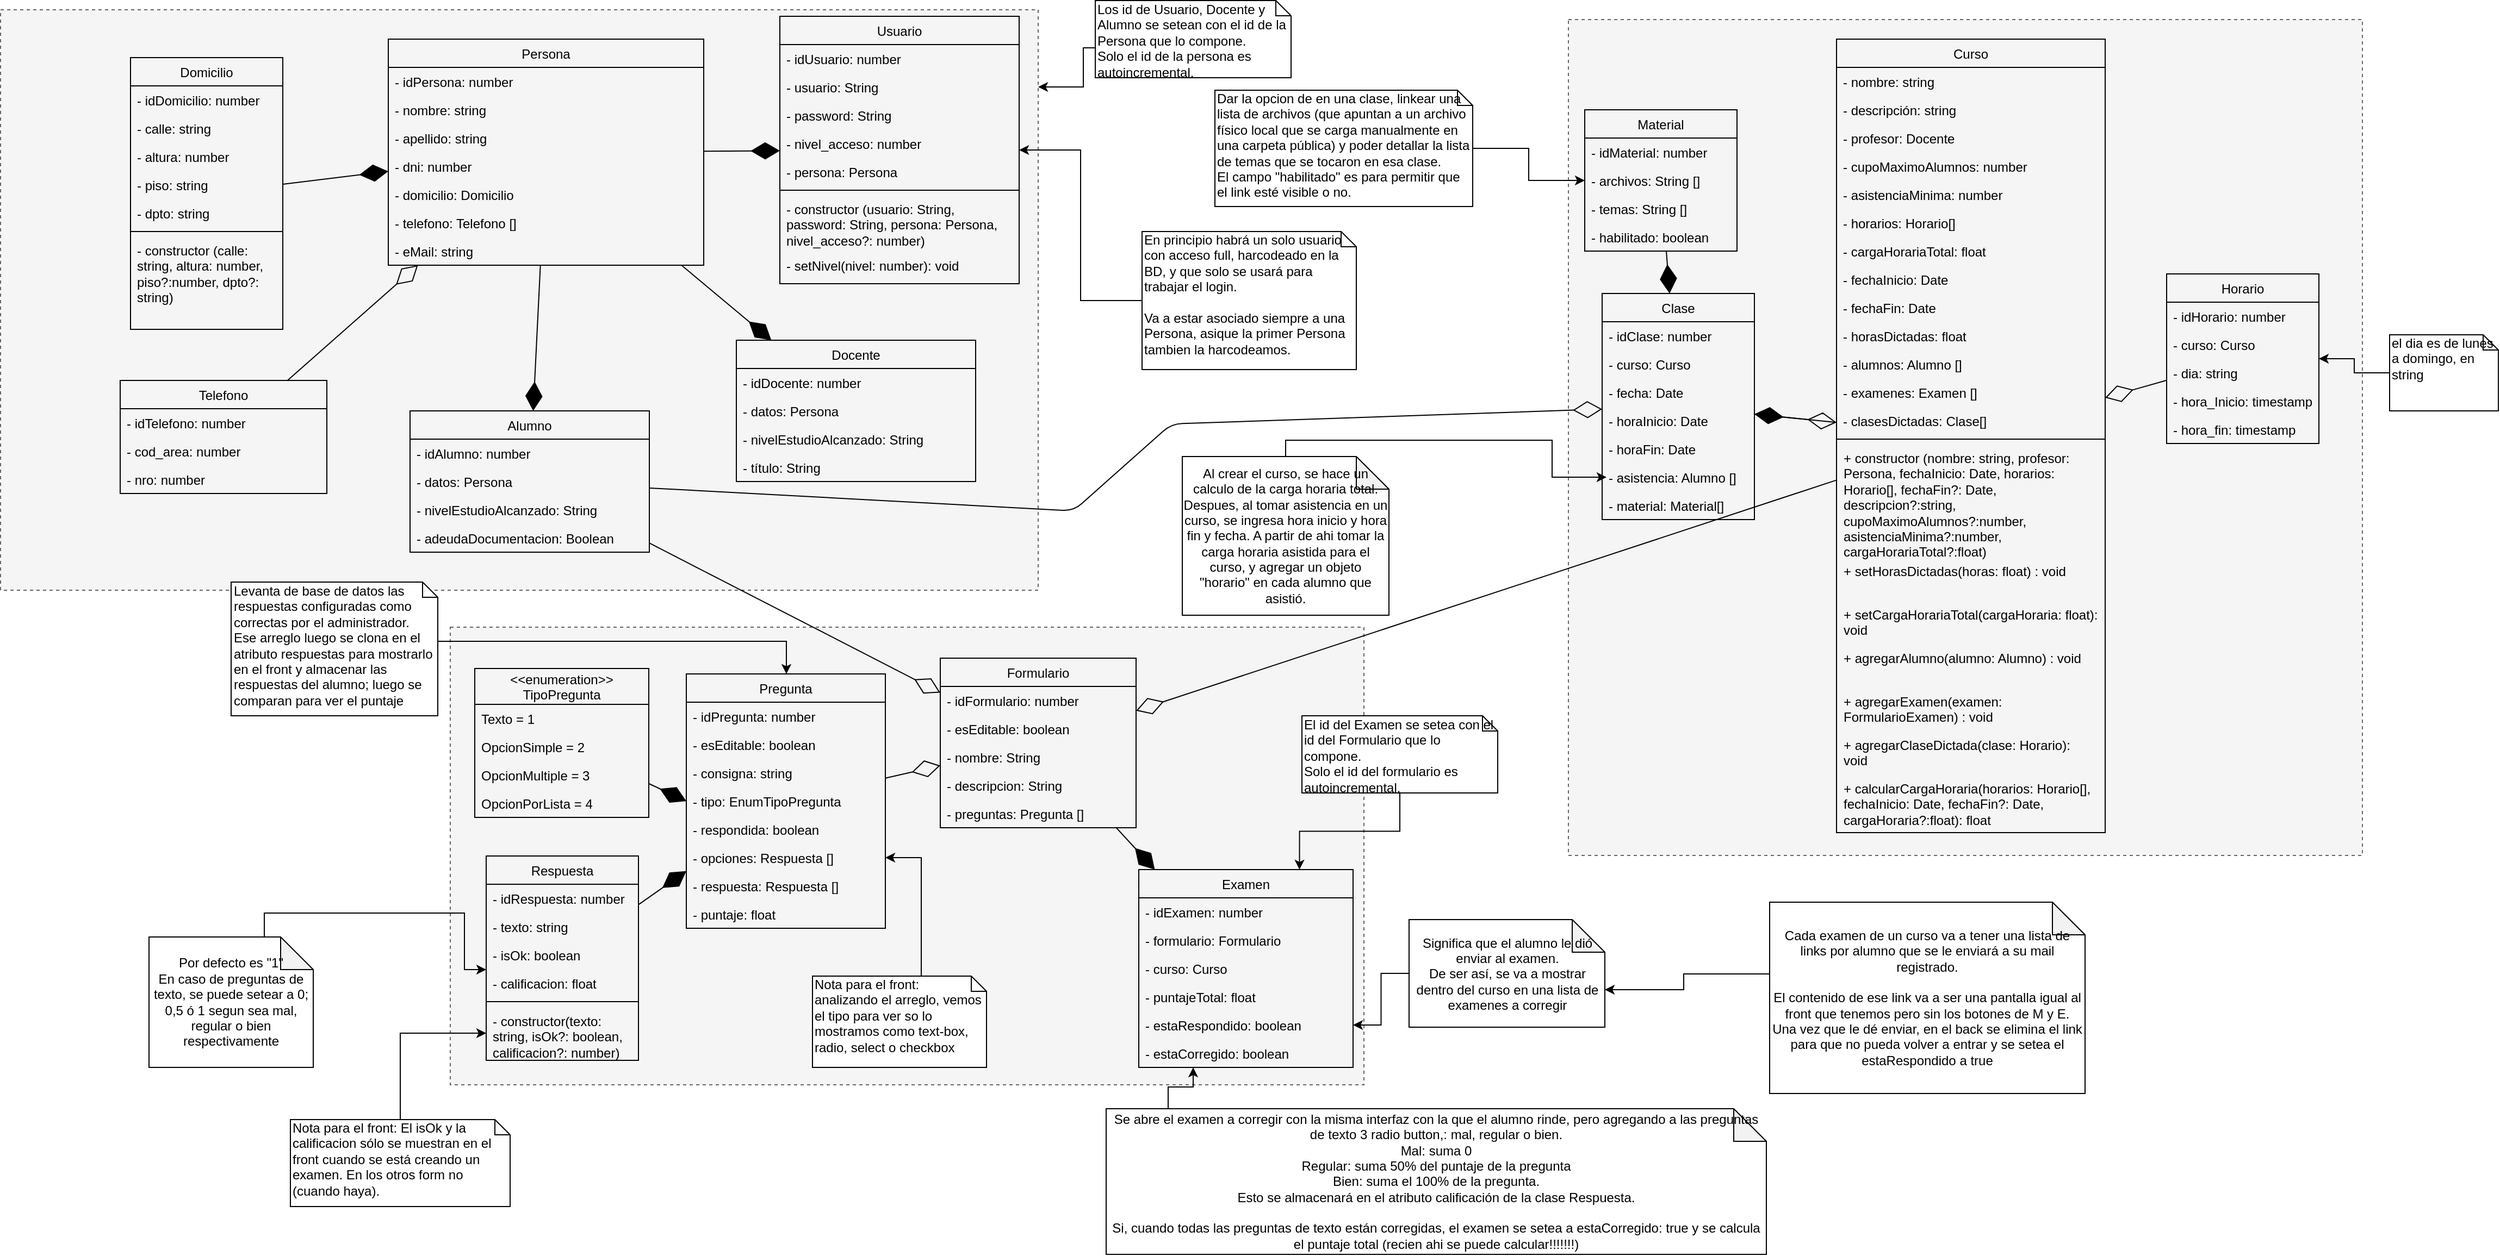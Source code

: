<mxfile pages="1" version="10.9.5" type="device"><diagram id="f-dJ4CcbWIBOQ4cdCepu" name="Page-1"><mxGraphModel dx="1935" dy="512" grid="1" gridSize="10" guides="1" tooltips="1" connect="1" arrows="1" fold="1" page="1" pageScale="1" pageWidth="827" pageHeight="1169" math="0" shadow="0"><root><mxCell id="0"/><mxCell id="1" parent="0"/><mxCell id="zxxc2t3rKSdNHz6FAWcH-2" value="" style="rounded=0;whiteSpace=wrap;html=1;fillColor=#f5f5f5;dashed=1;strokeColor=#666666;fontColor=#333333;" parent="1" vertex="1"><mxGeometry x="705" y="18" width="730" height="769" as="geometry"/></mxCell><mxCell id="0V6Gt7G7ayMPBLeQKOoL-2" value="" style="rounded=0;whiteSpace=wrap;html=1;fillColor=#f5f5f5;dashed=1;strokeColor=#666666;fontColor=#333333;" parent="1" vertex="1"><mxGeometry x="-736.5" y="9" width="954" height="534" as="geometry"/></mxCell><mxCell id="0V6Gt7G7ayMPBLeQKOoL-5" value="" style="rounded=0;whiteSpace=wrap;html=1;dashed=1;fillColor=#f5f5f5;strokeColor=#666666;fontColor=#333333;" parent="1" vertex="1"><mxGeometry x="-323" y="577" width="840" height="421" as="geometry"/></mxCell><mxCell id="UIrgwBqXf0p40G4Y4S-2-1" value="Curso" style="swimlane;fontStyle=0;childLayout=stackLayout;horizontal=1;startSize=26;fillColor=none;horizontalStack=0;resizeParent=1;resizeParentMax=0;resizeLast=0;collapsible=1;marginBottom=0;" parent="1" vertex="1"><mxGeometry x="951.5" y="36" width="247" height="730" as="geometry"/></mxCell><mxCell id="dFw13-SHJbsJlFjqZxbd-1" value="- nombre: string" style="text;strokeColor=none;fillColor=none;align=left;verticalAlign=top;spacingLeft=4;spacingRight=4;overflow=hidden;rotatable=0;points=[[0,0.5],[1,0.5]];portConstraint=eastwest;" parent="UIrgwBqXf0p40G4Y4S-2-1" vertex="1"><mxGeometry y="26" width="247" height="26" as="geometry"/></mxCell><mxCell id="dFw13-SHJbsJlFjqZxbd-2" value="- descripción: string" style="text;strokeColor=none;fillColor=none;align=left;verticalAlign=top;spacingLeft=4;spacingRight=4;overflow=hidden;rotatable=0;points=[[0,0.5],[1,0.5]];portConstraint=eastwest;" parent="UIrgwBqXf0p40G4Y4S-2-1" vertex="1"><mxGeometry y="52" width="247" height="26" as="geometry"/></mxCell><mxCell id="UIrgwBqXf0p40G4Y4S-2-3" value="- profesor: Docente" style="text;strokeColor=none;fillColor=none;align=left;verticalAlign=top;spacingLeft=4;spacingRight=4;overflow=hidden;rotatable=0;points=[[0,0.5],[1,0.5]];portConstraint=eastwest;" parent="UIrgwBqXf0p40G4Y4S-2-1" vertex="1"><mxGeometry y="78" width="247" height="26" as="geometry"/></mxCell><mxCell id="UIrgwBqXf0p40G4Y4S-2-4" value="- cupoMaximoAlumnos: number" style="text;strokeColor=none;fillColor=none;align=left;verticalAlign=top;spacingLeft=4;spacingRight=4;overflow=hidden;rotatable=0;points=[[0,0.5],[1,0.5]];portConstraint=eastwest;" parent="UIrgwBqXf0p40G4Y4S-2-1" vertex="1"><mxGeometry y="104" width="247" height="26" as="geometry"/></mxCell><mxCell id="UIrgwBqXf0p40G4Y4S-2-57" value="- asistenciaMinima: number" style="text;strokeColor=none;fillColor=none;align=left;verticalAlign=top;spacingLeft=4;spacingRight=4;overflow=hidden;rotatable=0;points=[[0,0.5],[1,0.5]];portConstraint=eastwest;" parent="UIrgwBqXf0p40G4Y4S-2-1" vertex="1"><mxGeometry y="130" width="247" height="26" as="geometry"/></mxCell><mxCell id="OqaGD34p73O8CsiSFlRF-17" value="- horarios: Horario[]" style="text;strokeColor=none;fillColor=none;align=left;verticalAlign=top;spacingLeft=4;spacingRight=4;overflow=hidden;rotatable=0;points=[[0,0.5],[1,0.5]];portConstraint=eastwest;" parent="UIrgwBqXf0p40G4Y4S-2-1" vertex="1"><mxGeometry y="156" width="247" height="26" as="geometry"/></mxCell><mxCell id="WGWgzZg7DQU7tO4lkFEB-14" value="- cargaHorariaTotal: float" style="text;strokeColor=none;fillColor=none;align=left;verticalAlign=top;spacingLeft=4;spacingRight=4;overflow=hidden;rotatable=0;points=[[0,0.5],[1,0.5]];portConstraint=eastwest;" parent="UIrgwBqXf0p40G4Y4S-2-1" vertex="1"><mxGeometry y="182" width="247" height="26" as="geometry"/></mxCell><mxCell id="dFw13-SHJbsJlFjqZxbd-19" value="- fechaInicio: Date" style="text;strokeColor=none;fillColor=none;align=left;verticalAlign=top;spacingLeft=4;spacingRight=4;overflow=hidden;rotatable=0;points=[[0,0.5],[1,0.5]];portConstraint=eastwest;" parent="UIrgwBqXf0p40G4Y4S-2-1" vertex="1"><mxGeometry y="208" width="247" height="26" as="geometry"/></mxCell><mxCell id="dFw13-SHJbsJlFjqZxbd-20" value="- fechaFin: Date" style="text;strokeColor=none;fillColor=none;align=left;verticalAlign=top;spacingLeft=4;spacingRight=4;overflow=hidden;rotatable=0;points=[[0,0.5],[1,0.5]];portConstraint=eastwest;" parent="UIrgwBqXf0p40G4Y4S-2-1" vertex="1"><mxGeometry y="234" width="247" height="26" as="geometry"/></mxCell><mxCell id="dFw13-SHJbsJlFjqZxbd-3" value="- horasDictadas: float" style="text;strokeColor=none;fillColor=none;align=left;verticalAlign=top;spacingLeft=4;spacingRight=4;overflow=hidden;rotatable=0;points=[[0,0.5],[1,0.5]];portConstraint=eastwest;" parent="UIrgwBqXf0p40G4Y4S-2-1" vertex="1"><mxGeometry y="260" width="247" height="26" as="geometry"/></mxCell><mxCell id="UIrgwBqXf0p40G4Y4S-2-2" value="- alumnos: Alumno []" style="text;strokeColor=none;fillColor=none;align=left;verticalAlign=top;spacingLeft=4;spacingRight=4;overflow=hidden;rotatable=0;points=[[0,0.5],[1,0.5]];portConstraint=eastwest;" parent="UIrgwBqXf0p40G4Y4S-2-1" vertex="1"><mxGeometry y="286" width="247" height="26" as="geometry"/></mxCell><mxCell id="WGWgzZg7DQU7tO4lkFEB-18" value="- examenes: Examen []" style="text;strokeColor=none;fillColor=none;align=left;verticalAlign=top;spacingLeft=4;spacingRight=4;overflow=hidden;rotatable=0;points=[[0,0.5],[1,0.5]];portConstraint=eastwest;" parent="UIrgwBqXf0p40G4Y4S-2-1" vertex="1"><mxGeometry y="312" width="247" height="26" as="geometry"/></mxCell><mxCell id="OqaGD34p73O8CsiSFlRF-3" value="- clasesDictadas: Clase[]" style="text;strokeColor=none;fillColor=none;align=left;verticalAlign=top;spacingLeft=4;spacingRight=4;overflow=hidden;rotatable=0;points=[[0,0.5],[1,0.5]];portConstraint=eastwest;" parent="UIrgwBqXf0p40G4Y4S-2-1" vertex="1"><mxGeometry y="338" width="247" height="26" as="geometry"/></mxCell><mxCell id="OqaGD34p73O8CsiSFlRF-2" value="" style="line;strokeWidth=1;fillColor=none;align=left;verticalAlign=middle;spacingTop=-1;spacingLeft=3;spacingRight=3;rotatable=0;labelPosition=right;points=[];portConstraint=eastwest;" parent="UIrgwBqXf0p40G4Y4S-2-1" vertex="1"><mxGeometry y="364" width="247" height="8" as="geometry"/></mxCell><mxCell id="dFw13-SHJbsJlFjqZxbd-21" value="+ constructor (nombre: string, profesor: Persona, fechaInicio: Date, horarios: Horario[], fechaFin?: Date, descripcion?:string, cupoMaximoAlumnos?:number, asistenciaMinima?:number, cargaHorariaTotal?:float)" style="text;strokeColor=none;fillColor=none;align=left;verticalAlign=top;spacingLeft=4;spacingRight=4;overflow=hidden;rotatable=0;points=[[0,0.5],[1,0.5]];portConstraint=eastwest;whiteSpace=wrap;" parent="UIrgwBqXf0p40G4Y4S-2-1" vertex="1"><mxGeometry y="372" width="247" height="104" as="geometry"/></mxCell><mxCell id="OqaGD34p73O8CsiSFlRF-4" value="+ setHorasDictadas(horas: float) : void " style="text;strokeColor=none;fillColor=none;align=left;verticalAlign=top;spacingLeft=4;spacingRight=4;overflow=hidden;rotatable=0;points=[[0,0.5],[1,0.5]];portConstraint=eastwest;whiteSpace=wrap;" parent="UIrgwBqXf0p40G4Y4S-2-1" vertex="1"><mxGeometry y="476" width="247" height="40" as="geometry"/></mxCell><mxCell id="OqaGD34p73O8CsiSFlRF-23" value="+ setCargaHorariaTotal(cargaHoraria: float): void" style="text;strokeColor=none;fillColor=none;align=left;verticalAlign=top;spacingLeft=4;spacingRight=4;overflow=hidden;rotatable=0;points=[[0,0.5],[1,0.5]];portConstraint=eastwest;whiteSpace=wrap;" parent="UIrgwBqXf0p40G4Y4S-2-1" vertex="1"><mxGeometry y="516" width="247" height="40" as="geometry"/></mxCell><mxCell id="OqaGD34p73O8CsiSFlRF-8" value="+ agregarAlumno(alumno: Alumno) : void " style="text;strokeColor=none;fillColor=none;align=left;verticalAlign=top;spacingLeft=4;spacingRight=4;overflow=hidden;rotatable=0;points=[[0,0.5],[1,0.5]];portConstraint=eastwest;whiteSpace=wrap;" parent="UIrgwBqXf0p40G4Y4S-2-1" vertex="1"><mxGeometry y="556" width="247" height="40" as="geometry"/></mxCell><mxCell id="OqaGD34p73O8CsiSFlRF-9" value="+ agregarExamen(examen: FormularioExamen) : void " style="text;strokeColor=none;fillColor=none;align=left;verticalAlign=top;spacingLeft=4;spacingRight=4;overflow=hidden;rotatable=0;points=[[0,0.5],[1,0.5]];portConstraint=eastwest;whiteSpace=wrap;" parent="UIrgwBqXf0p40G4Y4S-2-1" vertex="1"><mxGeometry y="596" width="247" height="40" as="geometry"/></mxCell><mxCell id="OqaGD34p73O8CsiSFlRF-10" value="+ agregarClaseDictada(clase: Horario): void " style="text;strokeColor=none;fillColor=none;align=left;verticalAlign=top;spacingLeft=4;spacingRight=4;overflow=hidden;rotatable=0;points=[[0,0.5],[1,0.5]];portConstraint=eastwest;whiteSpace=wrap;" parent="UIrgwBqXf0p40G4Y4S-2-1" vertex="1"><mxGeometry y="636" width="247" height="40" as="geometry"/></mxCell><mxCell id="OqaGD34p73O8CsiSFlRF-22" value="+ calcularCargaHoraria(horarios: Horario[], fechaInicio: Date, fechaFin?: Date, cargaHoraria?:float): float " style="text;strokeColor=none;fillColor=none;align=left;verticalAlign=top;spacingLeft=4;spacingRight=4;overflow=hidden;rotatable=0;points=[[0,0.5],[1,0.5]];portConstraint=eastwest;whiteSpace=wrap;" parent="UIrgwBqXf0p40G4Y4S-2-1" vertex="1"><mxGeometry y="676" width="247" height="54" as="geometry"/></mxCell><mxCell id="UIrgwBqXf0p40G4Y4S-2-5" value="Alumno" style="swimlane;fontStyle=0;childLayout=stackLayout;horizontal=1;startSize=26;fillColor=none;horizontalStack=0;resizeParent=1;resizeParentMax=0;resizeLast=0;collapsible=1;marginBottom=0;" parent="1" vertex="1"><mxGeometry x="-360" y="378" width="220" height="130" as="geometry"/></mxCell><mxCell id="14GjEFoSuWH8FeOay6CV-20" value="- idAlumno: number" style="text;strokeColor=none;fillColor=none;align=left;verticalAlign=top;spacingLeft=4;spacingRight=4;overflow=hidden;rotatable=0;points=[[0,0.5],[1,0.5]];portConstraint=eastwest;" parent="UIrgwBqXf0p40G4Y4S-2-5" vertex="1"><mxGeometry y="26" width="220" height="26" as="geometry"/></mxCell><mxCell id="WGWgzZg7DQU7tO4lkFEB-15" value="- datos: Persona" style="text;strokeColor=none;fillColor=none;align=left;verticalAlign=top;spacingLeft=4;spacingRight=4;overflow=hidden;rotatable=0;points=[[0,0.5],[1,0.5]];portConstraint=eastwest;" parent="UIrgwBqXf0p40G4Y4S-2-5" vertex="1"><mxGeometry y="52" width="220" height="26" as="geometry"/></mxCell><mxCell id="0oqf1715S47qq1O9KlbC-9" value="- nivelEstudioAlcanzado: String" style="text;strokeColor=none;fillColor=none;align=left;verticalAlign=top;spacingLeft=4;spacingRight=4;overflow=hidden;rotatable=0;points=[[0,0.5],[1,0.5]];portConstraint=eastwest;" parent="UIrgwBqXf0p40G4Y4S-2-5" vertex="1"><mxGeometry y="78" width="220" height="26" as="geometry"/></mxCell><mxCell id="WGWgzZg7DQU7tO4lkFEB-16" value="- adeudaDocumentacion: Boolean" style="text;strokeColor=none;fillColor=none;align=left;verticalAlign=top;spacingLeft=4;spacingRight=4;overflow=hidden;rotatable=0;points=[[0,0.5],[1,0.5]];portConstraint=eastwest;" parent="UIrgwBqXf0p40G4Y4S-2-5" vertex="1"><mxGeometry y="104" width="220" height="26" as="geometry"/></mxCell><mxCell id="UIrgwBqXf0p40G4Y4S-2-13" value="Persona" style="swimlane;fontStyle=0;childLayout=stackLayout;horizontal=1;startSize=26;fillColor=none;horizontalStack=0;resizeParent=1;resizeParentMax=0;resizeLast=0;collapsible=1;marginBottom=0;" parent="1" vertex="1"><mxGeometry x="-380" y="36" width="290" height="208" as="geometry"/></mxCell><mxCell id="UIrgwBqXf0p40G4Y4S-2-14" value="- idPersona: number" style="text;strokeColor=none;fillColor=none;align=left;verticalAlign=top;spacingLeft=4;spacingRight=4;overflow=hidden;rotatable=0;points=[[0,0.5],[1,0.5]];portConstraint=eastwest;" parent="UIrgwBqXf0p40G4Y4S-2-13" vertex="1"><mxGeometry y="26" width="290" height="26" as="geometry"/></mxCell><mxCell id="UIrgwBqXf0p40G4Y4S-2-35" value="- nombre: string" style="text;strokeColor=none;fillColor=none;align=left;verticalAlign=top;spacingLeft=4;spacingRight=4;overflow=hidden;rotatable=0;points=[[0,0.5],[1,0.5]];portConstraint=eastwest;" parent="UIrgwBqXf0p40G4Y4S-2-13" vertex="1"><mxGeometry y="52" width="290" height="26" as="geometry"/></mxCell><mxCell id="UIrgwBqXf0p40G4Y4S-2-15" value="- apellido: string" style="text;strokeColor=none;fillColor=none;align=left;verticalAlign=top;spacingLeft=4;spacingRight=4;overflow=hidden;rotatable=0;points=[[0,0.5],[1,0.5]];portConstraint=eastwest;" parent="UIrgwBqXf0p40G4Y4S-2-13" vertex="1"><mxGeometry y="78" width="290" height="26" as="geometry"/></mxCell><mxCell id="UIrgwBqXf0p40G4Y4S-2-16" value="- dni: number" style="text;strokeColor=none;fillColor=none;align=left;verticalAlign=top;spacingLeft=4;spacingRight=4;overflow=hidden;rotatable=0;points=[[0,0.5],[1,0.5]];portConstraint=eastwest;" parent="UIrgwBqXf0p40G4Y4S-2-13" vertex="1"><mxGeometry y="104" width="290" height="26" as="geometry"/></mxCell><mxCell id="UIrgwBqXf0p40G4Y4S-2-50" value="- domicilio: Domicilio" style="text;strokeColor=none;fillColor=none;align=left;verticalAlign=top;spacingLeft=4;spacingRight=4;overflow=hidden;rotatable=0;points=[[0,0.5],[1,0.5]];portConstraint=eastwest;" parent="UIrgwBqXf0p40G4Y4S-2-13" vertex="1"><mxGeometry y="130" width="290" height="26" as="geometry"/></mxCell><mxCell id="UIrgwBqXf0p40G4Y4S-2-34" value="- telefono: Telefono [] " style="text;strokeColor=none;fillColor=none;align=left;verticalAlign=top;spacingLeft=4;spacingRight=4;overflow=hidden;rotatable=0;points=[[0,0.5],[1,0.5]];portConstraint=eastwest;" parent="UIrgwBqXf0p40G4Y4S-2-13" vertex="1"><mxGeometry y="156" width="290" height="26" as="geometry"/></mxCell><mxCell id="UIrgwBqXf0p40G4Y4S-2-36" value="- eMail: string" style="text;strokeColor=none;fillColor=none;align=left;verticalAlign=top;spacingLeft=4;spacingRight=4;overflow=hidden;rotatable=0;points=[[0,0.5],[1,0.5]];portConstraint=eastwest;" parent="UIrgwBqXf0p40G4Y4S-2-13" vertex="1"><mxGeometry y="182" width="290" height="26" as="geometry"/></mxCell><mxCell id="UIrgwBqXf0p40G4Y4S-2-17" value="Formulario" style="swimlane;fontStyle=0;childLayout=stackLayout;horizontal=1;startSize=26;fillColor=none;horizontalStack=0;resizeParent=1;resizeParentMax=0;resizeLast=0;collapsible=1;marginBottom=0;" parent="1" vertex="1"><mxGeometry x="127.5" y="605.5" width="180" height="156" as="geometry"/></mxCell><mxCell id="14GjEFoSuWH8FeOay6CV-24" value="- idFormulario: number" style="text;strokeColor=none;fillColor=none;align=left;verticalAlign=top;spacingLeft=4;spacingRight=4;overflow=hidden;rotatable=0;points=[[0,0.5],[1,0.5]];portConstraint=eastwest;" parent="UIrgwBqXf0p40G4Y4S-2-17" vertex="1"><mxGeometry y="26" width="180" height="26" as="geometry"/></mxCell><mxCell id="UczHbonSm5Xrn4afwmdp-6" value="- esEditable: boolean" style="text;strokeColor=none;fillColor=none;align=left;verticalAlign=top;spacingLeft=4;spacingRight=4;overflow=hidden;rotatable=0;points=[[0,0.5],[1,0.5]];portConstraint=eastwest;" parent="UIrgwBqXf0p40G4Y4S-2-17" vertex="1"><mxGeometry y="52" width="180" height="26" as="geometry"/></mxCell><mxCell id="UczHbonSm5Xrn4afwmdp-4" value="- nombre: String" style="text;strokeColor=none;fillColor=none;align=left;verticalAlign=top;spacingLeft=4;spacingRight=4;overflow=hidden;rotatable=0;points=[[0,0.5],[1,0.5]];portConstraint=eastwest;" parent="UIrgwBqXf0p40G4Y4S-2-17" vertex="1"><mxGeometry y="78" width="180" height="26" as="geometry"/></mxCell><mxCell id="UczHbonSm5Xrn4afwmdp-3" value="- descripcion: String" style="text;strokeColor=none;fillColor=none;align=left;verticalAlign=top;spacingLeft=4;spacingRight=4;overflow=hidden;rotatable=0;points=[[0,0.5],[1,0.5]];portConstraint=eastwest;" parent="UIrgwBqXf0p40G4Y4S-2-17" vertex="1"><mxGeometry y="104" width="180" height="26" as="geometry"/></mxCell><mxCell id="UIrgwBqXf0p40G4Y4S-2-18" value="- preguntas: Pregunta []" style="text;strokeColor=none;fillColor=none;align=left;verticalAlign=top;spacingLeft=4;spacingRight=4;overflow=hidden;rotatable=0;points=[[0,0.5],[1,0.5]];portConstraint=eastwest;" parent="UIrgwBqXf0p40G4Y4S-2-17" vertex="1"><mxGeometry y="130" width="180" height="26" as="geometry"/></mxCell><mxCell id="UIrgwBqXf0p40G4Y4S-2-21" value="Examen" style="swimlane;fontStyle=0;childLayout=stackLayout;horizontal=1;startSize=26;fillColor=none;horizontalStack=0;resizeParent=1;resizeParentMax=0;resizeLast=0;collapsible=1;marginBottom=0;" parent="1" vertex="1"><mxGeometry x="310" y="800" width="197" height="182" as="geometry"/></mxCell><mxCell id="14GjEFoSuWH8FeOay6CV-26" value="- idExamen: number" style="text;strokeColor=none;fillColor=none;align=left;verticalAlign=top;spacingLeft=4;spacingRight=4;overflow=hidden;rotatable=0;points=[[0,0.5],[1,0.5]];portConstraint=eastwest;" parent="UIrgwBqXf0p40G4Y4S-2-21" vertex="1"><mxGeometry y="26" width="197" height="26" as="geometry"/></mxCell><mxCell id="WGWgzZg7DQU7tO4lkFEB-51" value="- formulario: Formulario" style="text;strokeColor=none;fillColor=none;align=left;verticalAlign=top;spacingLeft=4;spacingRight=4;overflow=hidden;rotatable=0;points=[[0,0.5],[1,0.5]];portConstraint=eastwest;" parent="UIrgwBqXf0p40G4Y4S-2-21" vertex="1"><mxGeometry y="52" width="197" height="26" as="geometry"/></mxCell><mxCell id="14GjEFoSuWH8FeOay6CV-17" value="- curso: Curso" style="text;strokeColor=none;fillColor=none;align=left;verticalAlign=top;spacingLeft=4;spacingRight=4;overflow=hidden;rotatable=0;points=[[0,0.5],[1,0.5]];portConstraint=eastwest;" parent="UIrgwBqXf0p40G4Y4S-2-21" vertex="1"><mxGeometry y="78" width="197" height="26" as="geometry"/></mxCell><mxCell id="UIrgwBqXf0p40G4Y4S-2-33" value="- puntajeTotal: float" style="text;strokeColor=none;fillColor=none;align=left;verticalAlign=top;spacingLeft=4;spacingRight=4;overflow=hidden;rotatable=0;points=[[0,0.5],[1,0.5]];portConstraint=eastwest;" parent="UIrgwBqXf0p40G4Y4S-2-21" vertex="1"><mxGeometry y="104" width="197" height="26" as="geometry"/></mxCell><mxCell id="UczHbonSm5Xrn4afwmdp-11" value="- estaRespondido: boolean" style="text;strokeColor=none;fillColor=none;align=left;verticalAlign=top;spacingLeft=4;spacingRight=4;overflow=hidden;rotatable=0;points=[[0,0.5],[1,0.5]];portConstraint=eastwest;" parent="UIrgwBqXf0p40G4Y4S-2-21" vertex="1"><mxGeometry y="130" width="197" height="26" as="geometry"/></mxCell><mxCell id="UczHbonSm5Xrn4afwmdp-12" value="- estaCorregido: boolean" style="text;strokeColor=none;fillColor=none;align=left;verticalAlign=top;spacingLeft=4;spacingRight=4;overflow=hidden;rotatable=0;points=[[0,0.5],[1,0.5]];portConstraint=eastwest;" parent="UIrgwBqXf0p40G4Y4S-2-21" vertex="1"><mxGeometry y="156" width="197" height="26" as="geometry"/></mxCell><mxCell id="UIrgwBqXf0p40G4Y4S-2-29" value="Respuesta" style="swimlane;fontStyle=0;childLayout=stackLayout;horizontal=1;startSize=26;fillColor=none;horizontalStack=0;resizeParent=1;resizeParentMax=0;resizeLast=0;collapsible=1;marginBottom=0;" parent="1" vertex="1"><mxGeometry x="-290" y="787.5" width="140" height="188" as="geometry"/></mxCell><mxCell id="14GjEFoSuWH8FeOay6CV-25" value="- idRespuesta: number" style="text;strokeColor=none;fillColor=none;align=left;verticalAlign=top;spacingLeft=4;spacingRight=4;overflow=hidden;rotatable=0;points=[[0,0.5],[1,0.5]];portConstraint=eastwest;" parent="UIrgwBqXf0p40G4Y4S-2-29" vertex="1"><mxGeometry y="26" width="140" height="26" as="geometry"/></mxCell><mxCell id="UIrgwBqXf0p40G4Y4S-2-31" value="- texto: string" style="text;strokeColor=none;fillColor=none;align=left;verticalAlign=top;spacingLeft=4;spacingRight=4;overflow=hidden;rotatable=0;points=[[0,0.5],[1,0.5]];portConstraint=eastwest;" parent="UIrgwBqXf0p40G4Y4S-2-29" vertex="1"><mxGeometry y="52" width="140" height="26" as="geometry"/></mxCell><mxCell id="UIrgwBqXf0p40G4Y4S-2-30" value="- isOk: boolean" style="text;strokeColor=none;fillColor=none;align=left;verticalAlign=top;spacingLeft=4;spacingRight=4;overflow=hidden;rotatable=0;points=[[0,0.5],[1,0.5]];portConstraint=eastwest;" parent="UIrgwBqXf0p40G4Y4S-2-29" vertex="1"><mxGeometry y="78" width="140" height="26" as="geometry"/></mxCell><mxCell id="14GjEFoSuWH8FeOay6CV-34" value="- calificacion: float" style="text;strokeColor=none;fillColor=none;align=left;verticalAlign=top;spacingLeft=4;spacingRight=4;overflow=hidden;rotatable=0;points=[[0,0.5],[1,0.5]];portConstraint=eastwest;" parent="UIrgwBqXf0p40G4Y4S-2-29" vertex="1"><mxGeometry y="104" width="140" height="26" as="geometry"/></mxCell><mxCell id="14GjEFoSuWH8FeOay6CV-40" value="" style="line;strokeWidth=1;fillColor=none;align=left;verticalAlign=middle;spacingTop=-1;spacingLeft=3;spacingRight=3;rotatable=0;labelPosition=right;points=[];portConstraint=eastwest;" parent="UIrgwBqXf0p40G4Y4S-2-29" vertex="1"><mxGeometry y="130" width="140" height="8" as="geometry"/></mxCell><mxCell id="nEvsQ2q3yZ7ZM4qGIYmT-1" value="- constructor(texto: string, isOk?: boolean, calificacion?: number)" style="text;strokeColor=none;fillColor=none;align=left;verticalAlign=top;spacingLeft=4;spacingRight=4;overflow=hidden;rotatable=0;points=[[0,0.5],[1,0.5]];portConstraint=eastwest;whiteSpace=wrap;" parent="UIrgwBqXf0p40G4Y4S-2-29" vertex="1"><mxGeometry y="138" width="140" height="50" as="geometry"/></mxCell><mxCell id="UIrgwBqXf0p40G4Y4S-2-37" value="Domicilio" style="swimlane;fontStyle=0;childLayout=stackLayout;horizontal=1;startSize=26;fillColor=none;horizontalStack=0;resizeParent=1;resizeParentMax=0;resizeLast=0;collapsible=1;marginBottom=0;" parent="1" vertex="1"><mxGeometry x="-617" y="53" width="140" height="250" as="geometry"/></mxCell><mxCell id="UIrgwBqXf0p40G4Y4S-2-38" value="- idDomicilio: number" style="text;strokeColor=none;fillColor=none;align=left;verticalAlign=top;spacingLeft=4;spacingRight=4;overflow=hidden;rotatable=0;points=[[0,0.5],[1,0.5]];portConstraint=eastwest;" parent="UIrgwBqXf0p40G4Y4S-2-37" vertex="1"><mxGeometry y="26" width="140" height="26" as="geometry"/></mxCell><mxCell id="UIrgwBqXf0p40G4Y4S-2-39" value="- calle: string" style="text;strokeColor=none;fillColor=none;align=left;verticalAlign=top;spacingLeft=4;spacingRight=4;overflow=hidden;rotatable=0;points=[[0,0.5],[1,0.5]];portConstraint=eastwest;" parent="UIrgwBqXf0p40G4Y4S-2-37" vertex="1"><mxGeometry y="52" width="140" height="26" as="geometry"/></mxCell><mxCell id="UIrgwBqXf0p40G4Y4S-2-40" value="- altura: number" style="text;strokeColor=none;fillColor=none;align=left;verticalAlign=top;spacingLeft=4;spacingRight=4;overflow=hidden;rotatable=0;points=[[0,0.5],[1,0.5]];portConstraint=eastwest;" parent="UIrgwBqXf0p40G4Y4S-2-37" vertex="1"><mxGeometry y="78" width="140" height="26" as="geometry"/></mxCell><mxCell id="UIrgwBqXf0p40G4Y4S-2-48" value="- piso: string" style="text;strokeColor=none;fillColor=none;align=left;verticalAlign=top;spacingLeft=4;spacingRight=4;overflow=hidden;rotatable=0;points=[[0,0.5],[1,0.5]];portConstraint=eastwest;" parent="UIrgwBqXf0p40G4Y4S-2-37" vertex="1"><mxGeometry y="104" width="140" height="26" as="geometry"/></mxCell><mxCell id="UIrgwBqXf0p40G4Y4S-2-49" value="- dpto: string" style="text;strokeColor=none;fillColor=none;align=left;verticalAlign=top;spacingLeft=4;spacingRight=4;overflow=hidden;rotatable=0;points=[[0,0.5],[1,0.5]];portConstraint=eastwest;" parent="UIrgwBqXf0p40G4Y4S-2-37" vertex="1"><mxGeometry y="130" width="140" height="26" as="geometry"/></mxCell><mxCell id="W1IpdZNY89ZAKOjJsBWd-2" value="" style="line;strokeWidth=1;fillColor=none;align=left;verticalAlign=middle;spacingTop=-1;spacingLeft=3;spacingRight=3;rotatable=0;labelPosition=right;points=[];portConstraint=eastwest;" parent="UIrgwBqXf0p40G4Y4S-2-37" vertex="1"><mxGeometry y="156" width="140" height="8" as="geometry"/></mxCell><mxCell id="W1IpdZNY89ZAKOjJsBWd-3" value="- constructor (calle: string, altura: number, piso?:number, dpto?: string)" style="text;strokeColor=none;fillColor=none;align=left;verticalAlign=top;spacingLeft=4;spacingRight=4;overflow=hidden;rotatable=0;points=[[0,0.5],[1,0.5]];portConstraint=eastwest;whiteSpace=wrap;" parent="UIrgwBqXf0p40G4Y4S-2-37" vertex="1"><mxGeometry y="164" width="140" height="86" as="geometry"/></mxCell><mxCell id="UIrgwBqXf0p40G4Y4S-2-44" value="Telefono" style="swimlane;fontStyle=0;childLayout=stackLayout;horizontal=1;startSize=26;fillColor=none;horizontalStack=0;resizeParent=1;resizeParentMax=0;resizeLast=0;collapsible=1;marginBottom=0;" parent="1" vertex="1"><mxGeometry x="-626.5" y="350" width="190" height="104" as="geometry"/></mxCell><mxCell id="OqaGD34p73O8CsiSFlRF-24" value="- idTelefono: number" style="text;strokeColor=none;fillColor=none;align=left;verticalAlign=top;spacingLeft=4;spacingRight=4;overflow=hidden;rotatable=0;points=[[0,0.5],[1,0.5]];portConstraint=eastwest;" parent="UIrgwBqXf0p40G4Y4S-2-44" vertex="1"><mxGeometry y="26" width="190" height="26" as="geometry"/></mxCell><mxCell id="UIrgwBqXf0p40G4Y4S-2-46" value="- cod_area: number" style="text;strokeColor=none;fillColor=none;align=left;verticalAlign=top;spacingLeft=4;spacingRight=4;overflow=hidden;rotatable=0;points=[[0,0.5],[1,0.5]];portConstraint=eastwest;" parent="UIrgwBqXf0p40G4Y4S-2-44" vertex="1"><mxGeometry y="52" width="190" height="26" as="geometry"/></mxCell><mxCell id="UIrgwBqXf0p40G4Y4S-2-47" value="- nro: number" style="text;strokeColor=none;fillColor=none;align=left;verticalAlign=top;spacingLeft=4;spacingRight=4;overflow=hidden;rotatable=0;points=[[0,0.5],[1,0.5]];portConstraint=eastwest;" parent="UIrgwBqXf0p40G4Y4S-2-44" vertex="1"><mxGeometry y="78" width="190" height="26" as="geometry"/></mxCell><mxCell id="WGWgzZg7DQU7tO4lkFEB-1" value="Clase" style="swimlane;fontStyle=0;childLayout=stackLayout;horizontal=1;startSize=26;fillColor=none;horizontalStack=0;resizeParent=1;resizeParentMax=0;resizeLast=0;collapsible=1;marginBottom=0;" parent="1" vertex="1"><mxGeometry x="736" y="270" width="140" height="208" as="geometry"/></mxCell><mxCell id="ES2bYscU0r8ak7FbDwLA-4" value="- idClase: number" style="text;strokeColor=none;fillColor=none;align=left;verticalAlign=top;spacingLeft=4;spacingRight=4;overflow=hidden;rotatable=0;points=[[0,0.5],[1,0.5]];portConstraint=eastwest;" vertex="1" parent="WGWgzZg7DQU7tO4lkFEB-1"><mxGeometry y="26" width="140" height="26" as="geometry"/></mxCell><mxCell id="WGWgzZg7DQU7tO4lkFEB-2" value="- curso: Curso" style="text;strokeColor=none;fillColor=none;align=left;verticalAlign=top;spacingLeft=4;spacingRight=4;overflow=hidden;rotatable=0;points=[[0,0.5],[1,0.5]];portConstraint=eastwest;" parent="WGWgzZg7DQU7tO4lkFEB-1" vertex="1"><mxGeometry y="52" width="140" height="26" as="geometry"/></mxCell><mxCell id="dFw13-SHJbsJlFjqZxbd-16" value="- fecha: Date" style="text;strokeColor=none;fillColor=none;align=left;verticalAlign=top;spacingLeft=4;spacingRight=4;overflow=hidden;rotatable=0;points=[[0,0.5],[1,0.5]];portConstraint=eastwest;" parent="WGWgzZg7DQU7tO4lkFEB-1" vertex="1"><mxGeometry y="78" width="140" height="26" as="geometry"/></mxCell><mxCell id="WGWgzZg7DQU7tO4lkFEB-3" value="- horaInicio: Date" style="text;strokeColor=none;fillColor=none;align=left;verticalAlign=top;spacingLeft=4;spacingRight=4;overflow=hidden;rotatable=0;points=[[0,0.5],[1,0.5]];portConstraint=eastwest;" parent="WGWgzZg7DQU7tO4lkFEB-1" vertex="1"><mxGeometry y="104" width="140" height="26" as="geometry"/></mxCell><mxCell id="0oqf1715S47qq1O9KlbC-1" value="- horaFin: Date" style="text;strokeColor=none;fillColor=none;align=left;verticalAlign=top;spacingLeft=4;spacingRight=4;overflow=hidden;rotatable=0;points=[[0,0.5],[1,0.5]];portConstraint=eastwest;" parent="WGWgzZg7DQU7tO4lkFEB-1" vertex="1"><mxGeometry y="130" width="140" height="26" as="geometry"/></mxCell><mxCell id="WGWgzZg7DQU7tO4lkFEB-6" value="- asistencia: Alumno []" style="text;strokeColor=none;fillColor=none;align=left;verticalAlign=top;spacingLeft=4;spacingRight=4;overflow=hidden;rotatable=0;points=[[0,0.5],[1,0.5]];portConstraint=eastwest;" parent="WGWgzZg7DQU7tO4lkFEB-1" vertex="1"><mxGeometry y="156" width="140" height="26" as="geometry"/></mxCell><mxCell id="WGWgzZg7DQU7tO4lkFEB-4" value="- material: Material[]" style="text;strokeColor=none;fillColor=none;align=left;verticalAlign=top;spacingLeft=4;spacingRight=4;overflow=hidden;rotatable=0;points=[[0,0.5],[1,0.5]];portConstraint=eastwest;" parent="WGWgzZg7DQU7tO4lkFEB-1" vertex="1"><mxGeometry y="182" width="140" height="26" as="geometry"/></mxCell><mxCell id="WGWgzZg7DQU7tO4lkFEB-7" value="" style="endArrow=diamondThin;endFill=1;endSize=24;html=1;" parent="1" source="UIrgwBqXf0p40G4Y4S-2-1" target="WGWgzZg7DQU7tO4lkFEB-1" edge="1"><mxGeometry width="160" relative="1" as="geometry"><mxPoint x="671.5" y="461.5" as="sourcePoint"/><mxPoint x="831.5" y="461.5" as="targetPoint"/></mxGeometry></mxCell><mxCell id="WGWgzZg7DQU7tO4lkFEB-21" style="edgeStyle=orthogonalEdgeStyle;rounded=0;orthogonalLoop=1;jettySize=auto;html=1;" parent="1" source="WGWgzZg7DQU7tO4lkFEB-19" target="WGWgzZg7DQU7tO4lkFEB-38" edge="1"><mxGeometry relative="1" as="geometry"><mxPoint x="101.5" y="815" as="targetPoint"/><Array as="points"><mxPoint x="110" y="789"/></Array></mxGeometry></mxCell><mxCell id="WGWgzZg7DQU7tO4lkFEB-19" value="Nota para el front:&lt;br&gt;analizando el arreglo, vemos el tipo para ver so lo mostramos como text-box, radio, select&amp;nbsp;o checkbox&amp;nbsp;" style="shape=note;whiteSpace=wrap;html=1;size=14;verticalAlign=top;align=left;spacingTop=-6;" parent="1" vertex="1"><mxGeometry x="10" y="898" width="160" height="84" as="geometry"/></mxCell><mxCell id="WGWgzZg7DQU7tO4lkFEB-26" style="edgeStyle=orthogonalEdgeStyle;rounded=0;orthogonalLoop=1;jettySize=auto;html=1;" parent="1" source="WGWgzZg7DQU7tO4lkFEB-25" target="WGWgzZg7DQU7tO4lkFEB-35" edge="1"><mxGeometry relative="1" as="geometry"><mxPoint x="205" y="867" as="targetPoint"/><Array as="points"><mxPoint x="-14" y="590"/></Array></mxGeometry></mxCell><mxCell id="WGWgzZg7DQU7tO4lkFEB-25" value="Levanta de base de datos las respuestas configuradas como correctas por el administrador.&lt;br&gt;Ese arreglo luego se clona en el atributo respuestas para mostrarlo en el front y almacenar las respuestas del alumno; luego se comparan para ver el puntaje" style="shape=note;whiteSpace=wrap;html=1;size=14;verticalAlign=top;align=left;spacingTop=-6;" parent="1" vertex="1"><mxGeometry x="-524.5" y="535.5" width="190" height="123" as="geometry"/></mxCell><mxCell id="WGWgzZg7DQU7tO4lkFEB-28" value="" style="endArrow=diamondThin;endFill=1;endSize=24;html=1;" parent="1" source="UIrgwBqXf0p40G4Y4S-2-29" target="WGWgzZg7DQU7tO4lkFEB-35" edge="1"><mxGeometry width="160" relative="1" as="geometry"><mxPoint x="261.495" y="792.5" as="sourcePoint"/><mxPoint x="231.337" y="719" as="targetPoint"/></mxGeometry></mxCell><mxCell id="WGWgzZg7DQU7tO4lkFEB-35" value="Pregunta" style="swimlane;fontStyle=0;childLayout=stackLayout;horizontal=1;startSize=26;fillColor=none;horizontalStack=0;resizeParent=1;resizeParentMax=0;resizeLast=0;collapsible=1;marginBottom=0;" parent="1" vertex="1"><mxGeometry x="-106" y="620" width="183" height="234" as="geometry"/></mxCell><mxCell id="14GjEFoSuWH8FeOay6CV-22" value="- idPregunta: number" style="text;strokeColor=none;fillColor=none;align=left;verticalAlign=top;spacingLeft=4;spacingRight=4;overflow=hidden;rotatable=0;points=[[0,0.5],[1,0.5]];portConstraint=eastwest;" parent="WGWgzZg7DQU7tO4lkFEB-35" vertex="1"><mxGeometry y="26" width="183" height="26" as="geometry"/></mxCell><mxCell id="UczHbonSm5Xrn4afwmdp-5" value="- esEditable: boolean" style="text;strokeColor=none;fillColor=none;align=left;verticalAlign=top;spacingLeft=4;spacingRight=4;overflow=hidden;rotatable=0;points=[[0,0.5],[1,0.5]];portConstraint=eastwest;" parent="WGWgzZg7DQU7tO4lkFEB-35" vertex="1"><mxGeometry y="52" width="183" height="26" as="geometry"/></mxCell><mxCell id="14GjEFoSuWH8FeOay6CV-42" value="- consigna: string" style="text;strokeColor=none;fillColor=none;align=left;verticalAlign=top;spacingLeft=4;spacingRight=4;overflow=hidden;rotatable=0;points=[[0,0.5],[1,0.5]];portConstraint=eastwest;" parent="WGWgzZg7DQU7tO4lkFEB-35" vertex="1"><mxGeometry y="78" width="183" height="26" as="geometry"/></mxCell><mxCell id="WGWgzZg7DQU7tO4lkFEB-36" value="- tipo: EnumTipoPregunta" style="text;strokeColor=none;fillColor=none;align=left;verticalAlign=top;spacingLeft=4;spacingRight=4;overflow=hidden;rotatable=0;points=[[0,0.5],[1,0.5]];portConstraint=eastwest;" parent="WGWgzZg7DQU7tO4lkFEB-35" vertex="1"><mxGeometry y="104" width="183" height="26" as="geometry"/></mxCell><mxCell id="WGWgzZg7DQU7tO4lkFEB-40" value="- respondida: boolean" style="text;strokeColor=none;fillColor=none;align=left;verticalAlign=top;spacingLeft=4;spacingRight=4;overflow=hidden;rotatable=0;points=[[0,0.5],[1,0.5]];portConstraint=eastwest;" parent="WGWgzZg7DQU7tO4lkFEB-35" vertex="1"><mxGeometry y="130" width="183" height="26" as="geometry"/></mxCell><mxCell id="WGWgzZg7DQU7tO4lkFEB-38" value="- opciones: Respuesta []" style="text;strokeColor=none;fillColor=none;align=left;verticalAlign=top;spacingLeft=4;spacingRight=4;overflow=hidden;rotatable=0;points=[[0,0.5],[1,0.5]];portConstraint=eastwest;" parent="WGWgzZg7DQU7tO4lkFEB-35" vertex="1"><mxGeometry y="156" width="183" height="26" as="geometry"/></mxCell><mxCell id="WGWgzZg7DQU7tO4lkFEB-48" value="- respuesta: Respuesta []" style="text;strokeColor=none;fillColor=none;align=left;verticalAlign=top;spacingLeft=4;spacingRight=4;overflow=hidden;rotatable=0;points=[[0,0.5],[1,0.5]];portConstraint=eastwest;" parent="WGWgzZg7DQU7tO4lkFEB-35" vertex="1"><mxGeometry y="182" width="183" height="26" as="geometry"/></mxCell><mxCell id="WGWgzZg7DQU7tO4lkFEB-22" value="- puntaje: float" style="text;strokeColor=none;fillColor=none;align=left;verticalAlign=top;spacingLeft=4;spacingRight=4;overflow=hidden;rotatable=0;points=[[0,0.5],[1,0.5]];portConstraint=eastwest;" parent="WGWgzZg7DQU7tO4lkFEB-35" vertex="1"><mxGeometry y="208" width="183" height="26" as="geometry"/></mxCell><mxCell id="WGWgzZg7DQU7tO4lkFEB-44" value="" style="endArrow=diamondThin;endFill=0;endSize=24;html=1;" parent="1" source="WGWgzZg7DQU7tO4lkFEB-35" target="UIrgwBqXf0p40G4Y4S-2-17" edge="1"><mxGeometry width="160" relative="1" as="geometry"><mxPoint x="233" y="818" as="sourcePoint"/><mxPoint x="393" y="818" as="targetPoint"/></mxGeometry></mxCell><mxCell id="WGWgzZg7DQU7tO4lkFEB-60" value="" style="endArrow=diamondThin;endFill=0;endSize=24;html=1;" parent="1" source="UIrgwBqXf0p40G4Y4S-2-1" target="UIrgwBqXf0p40G4Y4S-2-17" edge="1"><mxGeometry width="160" relative="1" as="geometry"><mxPoint x="120" y="497.143" as="sourcePoint"/><mxPoint x="280" y="497.143" as="targetPoint"/></mxGeometry></mxCell><mxCell id="WGWgzZg7DQU7tO4lkFEB-61" value="" style="endArrow=diamondThin;endFill=0;endSize=24;html=1;" parent="1" source="UIrgwBqXf0p40G4Y4S-2-5" target="UIrgwBqXf0p40G4Y4S-2-17" edge="1"><mxGeometry width="160" relative="1" as="geometry"><mxPoint x="156.05" y="442" as="sourcePoint"/><mxPoint x="73.725" y="557" as="targetPoint"/></mxGeometry></mxCell><mxCell id="LTISdvxG93ToZpMCl6lN-4" value="" style="edgeStyle=orthogonalEdgeStyle;rounded=0;orthogonalLoop=1;jettySize=auto;html=1;" parent="1" source="LTISdvxG93ToZpMCl6lN-2" edge="1"><mxGeometry relative="1" as="geometry"><mxPoint x="740" y="439" as="targetPoint"/><Array as="points"><mxPoint x="690" y="405"/><mxPoint x="690" y="439"/></Array></mxGeometry></mxCell><mxCell id="LTISdvxG93ToZpMCl6lN-2" value="Al crear el curso, se hace un calculo de la carga horaria total.&lt;br&gt;Despues, al tomar asistencia en un curso, se ingresa hora inicio y hora fin y fecha. A partir de ahi tomar la carga horaria asistida para el curso, y agregar un objeto &quot;horario&quot; en cada alumno que asistió." style="shape=note;whiteSpace=wrap;html=1;backgroundOutline=1;darkOpacity=0.05;" parent="1" vertex="1"><mxGeometry x="350" y="420" width="190" height="146" as="geometry"/></mxCell><mxCell id="W1IpdZNY89ZAKOjJsBWd-1" value="" style="endArrow=diamondThin;endFill=0;endSize=24;html=1;" parent="1" source="UIrgwBqXf0p40G4Y4S-2-44" target="UIrgwBqXf0p40G4Y4S-2-13" edge="1"><mxGeometry width="160" relative="1" as="geometry"><mxPoint x="-467" y="149.782" as="sourcePoint"/><mxPoint x="-267.5" y="174.809" as="targetPoint"/></mxGeometry></mxCell><mxCell id="UczHbonSm5Xrn4afwmdp-15" value="" style="edgeStyle=orthogonalEdgeStyle;rounded=0;orthogonalLoop=1;jettySize=auto;html=1;entryX=1;entryY=0.5;entryDx=0;entryDy=0;" parent="1" source="UczHbonSm5Xrn4afwmdp-13" target="UczHbonSm5Xrn4afwmdp-11" edge="1"><mxGeometry relative="1" as="geometry"><mxPoint x="547" y="912" as="targetPoint"/></mxGeometry></mxCell><mxCell id="UczHbonSm5Xrn4afwmdp-13" value="Significa que el alumno le dió enviar al examen.&lt;br&gt;De ser así, se va a mostrar dentro del curso en una lista de examenes a corregir" style="shape=note;whiteSpace=wrap;html=1;backgroundOutline=1;darkOpacity=0.05;" parent="1" vertex="1"><mxGeometry x="558.5" y="846" width="180" height="99" as="geometry"/></mxCell><mxCell id="UczHbonSm5Xrn4afwmdp-18" value="" style="edgeStyle=orthogonalEdgeStyle;rounded=0;orthogonalLoop=1;jettySize=auto;html=1;" parent="1" source="UczHbonSm5Xrn4afwmdp-16" target="UczHbonSm5Xrn4afwmdp-12" edge="1"><mxGeometry relative="1" as="geometry"><mxPoint x="395.5" y="945" as="targetPoint"/><Array as="points"><mxPoint x="337" y="1000"/><mxPoint x="360" y="1000"/></Array></mxGeometry></mxCell><mxCell id="UczHbonSm5Xrn4afwmdp-16" value="Se abre el examen a corregir con la misma interfaz con la que el alumno rinde, pero agregando a las preguntas de texto 3 radio button,: mal, regular o bien.&lt;br&gt;Mal: suma 0&lt;br&gt;Regular: suma 50% del puntaje de la pregunta&lt;br&gt;Bien: suma el 100% de la pregunta.&lt;br&gt;Esto se almacenará en el atributo calificación de la clase Respuesta.&lt;br&gt;&lt;br&gt;Si, cuando todas las preguntas de texto están corregidas, el examen se setea a estaCorregido: true y se calcula el puntaje total (recien ahi se puede calcular!!!!!!!)" style="shape=note;whiteSpace=wrap;html=1;backgroundOutline=1;darkOpacity=0.05;" parent="1" vertex="1"><mxGeometry x="280" y="1020" width="607" height="134" as="geometry"/></mxCell><mxCell id="6FaeSd3tAXdz_iaT3FLp-2" value="" style="edgeStyle=orthogonalEdgeStyle;rounded=0;orthogonalLoop=1;jettySize=auto;html=1;entryX=0;entryY=0;entryDx=180;entryDy=64.5;entryPerimeter=0;" parent="1" source="6FaeSd3tAXdz_iaT3FLp-1" target="UczHbonSm5Xrn4afwmdp-13" edge="1"><mxGeometry relative="1" as="geometry"><Array as="points"><mxPoint x="811" y="896"/><mxPoint x="811" y="910"/></Array></mxGeometry></mxCell><mxCell id="6FaeSd3tAXdz_iaT3FLp-1" value="Cada examen de un curso va a tener una lista de links por alumno que se le enviará a su mail registrado.&lt;br&gt;&lt;br&gt;El contenido de ese link va a ser una pantalla igual al front que tenemos pero sin los botones de M y E.&lt;br&gt;Una vez que le dé enviar, en el back se elimina el link para que no pueda volver a entrar y se setea el estaRespondido a true" style="shape=note;whiteSpace=wrap;html=1;backgroundOutline=1;darkOpacity=0.05;" parent="1" vertex="1"><mxGeometry x="890" y="830" width="290" height="176" as="geometry"/></mxCell><mxCell id="nEvsQ2q3yZ7ZM4qGIYmT-3" value="" style="edgeStyle=orthogonalEdgeStyle;rounded=0;orthogonalLoop=1;jettySize=auto;html=1;" parent="1" source="nEvsQ2q3yZ7ZM4qGIYmT-2" target="14GjEFoSuWH8FeOay6CV-34" edge="1"><mxGeometry relative="1" as="geometry"><Array as="points"><mxPoint x="-494" y="840"/><mxPoint x="-310" y="840"/><mxPoint x="-310" y="892"/></Array></mxGeometry></mxCell><mxCell id="nEvsQ2q3yZ7ZM4qGIYmT-2" value="Por defecto es &quot;1&quot;&lt;br&gt;En caso de preguntas de texto, se puede setear a 0; 0,5 ó 1 segun sea mal, regular o bien respectivamente" style="shape=note;whiteSpace=wrap;html=1;backgroundOutline=1;darkOpacity=0.05;" parent="1" vertex="1"><mxGeometry x="-600" y="862" width="151" height="120" as="geometry"/></mxCell><mxCell id="dFw13-SHJbsJlFjqZxbd-18" value="" style="endArrow=diamondThin;endFill=0;endSize=24;html=1;" parent="1" source="UIrgwBqXf0p40G4Y4S-2-5" target="WGWgzZg7DQU7tO4lkFEB-1" edge="1"><mxGeometry width="160" relative="1" as="geometry"><mxPoint x="177" y="270" as="sourcePoint"/><mxPoint x="490" y="240" as="targetPoint"/><Array as="points"><mxPoint x="250" y="470"/><mxPoint x="340" y="390"/></Array></mxGeometry></mxCell><mxCell id="dFw13-SHJbsJlFjqZxbd-23" value="" style="endArrow=diamondThin;endFill=0;endSize=24;html=1;" parent="1" source="WGWgzZg7DQU7tO4lkFEB-1" target="UIrgwBqXf0p40G4Y4S-2-1" edge="1"><mxGeometry width="160" relative="1" as="geometry"><mxPoint x="465" y="374.167" as="sourcePoint"/><mxPoint x="405" y="339.167" as="targetPoint"/></mxGeometry></mxCell><mxCell id="OqaGD34p73O8CsiSFlRF-12" value="Horario" style="swimlane;fontStyle=0;childLayout=stackLayout;horizontal=1;startSize=26;fillColor=none;horizontalStack=0;resizeParent=1;resizeParentMax=0;resizeLast=0;collapsible=1;marginBottom=0;" parent="1" vertex="1"><mxGeometry x="1255" y="252" width="140" height="156" as="geometry"/></mxCell><mxCell id="ES2bYscU0r8ak7FbDwLA-5" value="- idHorario: number" style="text;strokeColor=none;fillColor=none;align=left;verticalAlign=top;spacingLeft=4;spacingRight=4;overflow=hidden;rotatable=0;points=[[0,0.5],[1,0.5]];portConstraint=eastwest;" vertex="1" parent="OqaGD34p73O8CsiSFlRF-12"><mxGeometry y="26" width="140" height="26" as="geometry"/></mxCell><mxCell id="OqaGD34p73O8CsiSFlRF-13" value="- curso: Curso" style="text;strokeColor=none;fillColor=none;align=left;verticalAlign=top;spacingLeft=4;spacingRight=4;overflow=hidden;rotatable=0;points=[[0,0.5],[1,0.5]];portConstraint=eastwest;" parent="OqaGD34p73O8CsiSFlRF-12" vertex="1"><mxGeometry y="52" width="140" height="26" as="geometry"/></mxCell><mxCell id="OqaGD34p73O8CsiSFlRF-14" value="- dia: string" style="text;strokeColor=none;fillColor=none;align=left;verticalAlign=top;spacingLeft=4;spacingRight=4;overflow=hidden;rotatable=0;points=[[0,0.5],[1,0.5]];portConstraint=eastwest;" parent="OqaGD34p73O8CsiSFlRF-12" vertex="1"><mxGeometry y="78" width="140" height="26" as="geometry"/></mxCell><mxCell id="OqaGD34p73O8CsiSFlRF-15" value="- hora_Inicio: timestamp" style="text;strokeColor=none;fillColor=none;align=left;verticalAlign=top;spacingLeft=4;spacingRight=4;overflow=hidden;rotatable=0;points=[[0,0.5],[1,0.5]];portConstraint=eastwest;" parent="OqaGD34p73O8CsiSFlRF-12" vertex="1"><mxGeometry y="104" width="140" height="26" as="geometry"/></mxCell><mxCell id="OqaGD34p73O8CsiSFlRF-16" value="- hora_fin: timestamp" style="text;strokeColor=none;fillColor=none;align=left;verticalAlign=top;spacingLeft=4;spacingRight=4;overflow=hidden;rotatable=0;points=[[0,0.5],[1,0.5]];portConstraint=eastwest;" parent="OqaGD34p73O8CsiSFlRF-12" vertex="1"><mxGeometry y="130" width="140" height="26" as="geometry"/></mxCell><mxCell id="OqaGD34p73O8CsiSFlRF-18" value="" style="endArrow=diamondThin;endFill=0;endSize=24;html=1;" parent="1" source="OqaGD34p73O8CsiSFlRF-12" target="UIrgwBqXf0p40G4Y4S-2-1" edge="1"><mxGeometry width="160" relative="1" as="geometry"><mxPoint x="1072" y="407" as="sourcePoint"/><mxPoint x="1142" y="308" as="targetPoint"/></mxGeometry></mxCell><mxCell id="OqaGD34p73O8CsiSFlRF-21" value="" style="edgeStyle=orthogonalEdgeStyle;rounded=0;orthogonalLoop=1;jettySize=auto;html=1;" parent="1" source="OqaGD34p73O8CsiSFlRF-19" target="OqaGD34p73O8CsiSFlRF-12" edge="1"><mxGeometry relative="1" as="geometry"><mxPoint x="1355" y="343" as="targetPoint"/></mxGeometry></mxCell><mxCell id="OqaGD34p73O8CsiSFlRF-19" value="el dia es de lunes a domingo, en string" style="shape=note;whiteSpace=wrap;html=1;size=14;verticalAlign=top;align=left;spacingTop=-6;" parent="1" vertex="1"><mxGeometry x="1460" y="308" width="100" height="70" as="geometry"/></mxCell><mxCell id="0oqf1715S47qq1O9KlbC-2" value="Material" style="swimlane;fontStyle=0;childLayout=stackLayout;horizontal=1;startSize=26;fillColor=none;horizontalStack=0;resizeParent=1;resizeParentMax=0;resizeLast=0;collapsible=1;marginBottom=0;" parent="1" vertex="1"><mxGeometry x="720" y="101" width="140" height="130" as="geometry"/></mxCell><mxCell id="0oqf1715S47qq1O9KlbC-3" value="- idMaterial: number" style="text;strokeColor=none;fillColor=none;align=left;verticalAlign=top;spacingLeft=4;spacingRight=4;overflow=hidden;rotatable=0;points=[[0,0.5],[1,0.5]];portConstraint=eastwest;" parent="0oqf1715S47qq1O9KlbC-2" vertex="1"><mxGeometry y="26" width="140" height="26" as="geometry"/></mxCell><mxCell id="ES2bYscU0r8ak7FbDwLA-1" value="- archivos: String []" style="text;strokeColor=none;fillColor=none;align=left;verticalAlign=top;spacingLeft=4;spacingRight=4;overflow=hidden;rotatable=0;points=[[0,0.5],[1,0.5]];portConstraint=eastwest;" vertex="1" parent="0oqf1715S47qq1O9KlbC-2"><mxGeometry y="52" width="140" height="26" as="geometry"/></mxCell><mxCell id="0oqf1715S47qq1O9KlbC-4" value="- temas: String []" style="text;strokeColor=none;fillColor=none;align=left;verticalAlign=top;spacingLeft=4;spacingRight=4;overflow=hidden;rotatable=0;points=[[0,0.5],[1,0.5]];portConstraint=eastwest;" parent="0oqf1715S47qq1O9KlbC-2" vertex="1"><mxGeometry y="78" width="140" height="26" as="geometry"/></mxCell><mxCell id="0oqf1715S47qq1O9KlbC-5" value="- habilitado: boolean" style="text;strokeColor=none;fillColor=none;align=left;verticalAlign=top;spacingLeft=4;spacingRight=4;overflow=hidden;rotatable=0;points=[[0,0.5],[1,0.5]];portConstraint=eastwest;" parent="0oqf1715S47qq1O9KlbC-2" vertex="1"><mxGeometry y="104" width="140" height="26" as="geometry"/></mxCell><mxCell id="0oqf1715S47qq1O9KlbC-10" value="" style="endArrow=diamondThin;endFill=1;endSize=24;html=1;" parent="1" source="UIrgwBqXf0p40G4Y4S-2-13" target="UIrgwBqXf0p40G4Y4S-2-5" edge="1"><mxGeometry width="160" relative="1" as="geometry"><mxPoint x="-50" y="22" as="sourcePoint"/><mxPoint x="110" y="22" as="targetPoint"/></mxGeometry></mxCell><mxCell id="0oqf1715S47qq1O9KlbC-11" value="" style="endArrow=diamondThin;endFill=1;endSize=24;html=1;" parent="1" source="0oqf1715S47qq1O9KlbC-2" target="WGWgzZg7DQU7tO4lkFEB-1" edge="1"><mxGeometry width="160" relative="1" as="geometry"><mxPoint x="576" y="212.5" as="sourcePoint"/><mxPoint x="736" y="212.5" as="targetPoint"/></mxGeometry></mxCell><mxCell id="0oqf1715S47qq1O9KlbC-14" value="" style="edgeStyle=orthogonalEdgeStyle;rounded=0;orthogonalLoop=1;jettySize=auto;html=1;" parent="1" source="0oqf1715S47qq1O9KlbC-12" target="0oqf1715S47qq1O9KlbC-2" edge="1"><mxGeometry relative="1" as="geometry"><mxPoint x="697" y="118" as="targetPoint"/></mxGeometry></mxCell><mxCell id="0oqf1715S47qq1O9KlbC-12" value="Dar la opcion de en una clase, linkear una lista de archivos (que apuntan a un archivo físico local que se carga manualmente en una carpeta pública) y poder detallar la lista de temas que se tocaron en esa clase.&lt;br&gt;El campo &quot;habilitado&quot; es para permitir que el link esté visible o no.&lt;br&gt;" style="shape=note;whiteSpace=wrap;html=1;size=14;verticalAlign=top;align=left;spacingTop=-6;" parent="1" vertex="1"><mxGeometry x="380" y="83" width="237" height="107" as="geometry"/></mxCell><mxCell id="0oqf1715S47qq1O9KlbC-15" value="" style="endArrow=diamondThin;endFill=1;endSize=24;html=1;" parent="1" source="UIrgwBqXf0p40G4Y4S-2-37" target="UIrgwBqXf0p40G4Y4S-2-13" edge="1"><mxGeometry width="160" relative="1" as="geometry"><mxPoint x="-380" y="310" as="sourcePoint"/><mxPoint x="-220" y="310" as="targetPoint"/></mxGeometry></mxCell><mxCell id="0oqf1715S47qq1O9KlbC-16" value="Docente" style="swimlane;fontStyle=0;childLayout=stackLayout;horizontal=1;startSize=26;fillColor=none;horizontalStack=0;resizeParent=1;resizeParentMax=0;resizeLast=0;collapsible=1;marginBottom=0;" parent="1" vertex="1"><mxGeometry x="-60" y="313" width="220" height="130" as="geometry"/></mxCell><mxCell id="14GjEFoSuWH8FeOay6CV-19" value="- idDocente: number" style="text;strokeColor=none;fillColor=none;align=left;verticalAlign=top;spacingLeft=4;spacingRight=4;overflow=hidden;rotatable=0;points=[[0,0.5],[1,0.5]];portConstraint=eastwest;" parent="0oqf1715S47qq1O9KlbC-16" vertex="1"><mxGeometry y="26" width="220" height="26" as="geometry"/></mxCell><mxCell id="0oqf1715S47qq1O9KlbC-17" value="- datos: Persona" style="text;strokeColor=none;fillColor=none;align=left;verticalAlign=top;spacingLeft=4;spacingRight=4;overflow=hidden;rotatable=0;points=[[0,0.5],[1,0.5]];portConstraint=eastwest;" parent="0oqf1715S47qq1O9KlbC-16" vertex="1"><mxGeometry y="52" width="220" height="26" as="geometry"/></mxCell><mxCell id="0oqf1715S47qq1O9KlbC-18" value="- nivelEstudioAlcanzado: String" style="text;strokeColor=none;fillColor=none;align=left;verticalAlign=top;spacingLeft=4;spacingRight=4;overflow=hidden;rotatable=0;points=[[0,0.5],[1,0.5]];portConstraint=eastwest;" parent="0oqf1715S47qq1O9KlbC-16" vertex="1"><mxGeometry y="78" width="220" height="26" as="geometry"/></mxCell><mxCell id="0oqf1715S47qq1O9KlbC-19" value="- título: String" style="text;strokeColor=none;fillColor=none;align=left;verticalAlign=top;spacingLeft=4;spacingRight=4;overflow=hidden;rotatable=0;points=[[0,0.5],[1,0.5]];portConstraint=eastwest;" parent="0oqf1715S47qq1O9KlbC-16" vertex="1"><mxGeometry y="104" width="220" height="26" as="geometry"/></mxCell><mxCell id="0oqf1715S47qq1O9KlbC-21" value="" style="endArrow=diamondThin;endFill=1;endSize=24;html=1;" parent="1" source="UIrgwBqXf0p40G4Y4S-2-13" target="0oqf1715S47qq1O9KlbC-16" edge="1"><mxGeometry width="160" relative="1" as="geometry"><mxPoint x="-89.596" y="254" as="sourcePoint"/><mxPoint x="39.298" y="353" as="targetPoint"/></mxGeometry></mxCell><mxCell id="14GjEFoSuWH8FeOay6CV-1" value="Usuario" style="swimlane;fontStyle=0;childLayout=stackLayout;horizontal=1;startSize=26;fillColor=none;horizontalStack=0;resizeParent=1;resizeParentMax=0;resizeLast=0;collapsible=1;marginBottom=0;" parent="1" vertex="1"><mxGeometry x="-20" y="15" width="220" height="246" as="geometry"/></mxCell><mxCell id="14GjEFoSuWH8FeOay6CV-27" value="- idUsuario: number" style="text;strokeColor=none;fillColor=none;align=left;verticalAlign=top;spacingLeft=4;spacingRight=4;overflow=hidden;rotatable=0;points=[[0,0.5],[1,0.5]];portConstraint=eastwest;" parent="14GjEFoSuWH8FeOay6CV-1" vertex="1"><mxGeometry y="26" width="220" height="26" as="geometry"/></mxCell><mxCell id="14GjEFoSuWH8FeOay6CV-3" value="- usuario: String" style="text;strokeColor=none;fillColor=none;align=left;verticalAlign=top;spacingLeft=4;spacingRight=4;overflow=hidden;rotatable=0;points=[[0,0.5],[1,0.5]];portConstraint=eastwest;" parent="14GjEFoSuWH8FeOay6CV-1" vertex="1"><mxGeometry y="52" width="220" height="26" as="geometry"/></mxCell><mxCell id="14GjEFoSuWH8FeOay6CV-4" value="- password: String" style="text;strokeColor=none;fillColor=none;align=left;verticalAlign=top;spacingLeft=4;spacingRight=4;overflow=hidden;rotatable=0;points=[[0,0.5],[1,0.5]];portConstraint=eastwest;" parent="14GjEFoSuWH8FeOay6CV-1" vertex="1"><mxGeometry y="78" width="220" height="26" as="geometry"/></mxCell><mxCell id="14GjEFoSuWH8FeOay6CV-5" value="- nivel_acceso: number" style="text;strokeColor=none;fillColor=none;align=left;verticalAlign=top;spacingLeft=4;spacingRight=4;overflow=hidden;rotatable=0;points=[[0,0.5],[1,0.5]];portConstraint=eastwest;" parent="14GjEFoSuWH8FeOay6CV-1" vertex="1"><mxGeometry y="104" width="220" height="26" as="geometry"/></mxCell><mxCell id="14GjEFoSuWH8FeOay6CV-2" value="- persona: Persona" style="text;strokeColor=none;fillColor=none;align=left;verticalAlign=top;spacingLeft=4;spacingRight=4;overflow=hidden;rotatable=0;points=[[0,0.5],[1,0.5]];portConstraint=eastwest;" parent="14GjEFoSuWH8FeOay6CV-1" vertex="1"><mxGeometry y="130" width="220" height="26" as="geometry"/></mxCell><mxCell id="14GjEFoSuWH8FeOay6CV-9" value="" style="line;strokeWidth=1;fillColor=none;align=left;verticalAlign=middle;spacingTop=-1;spacingLeft=3;spacingRight=3;rotatable=0;labelPosition=right;points=[];portConstraint=eastwest;" parent="14GjEFoSuWH8FeOay6CV-1" vertex="1"><mxGeometry y="156" width="220" height="8" as="geometry"/></mxCell><mxCell id="14GjEFoSuWH8FeOay6CV-8" value="- constructor (usuario: String, password: String, persona: Persona, nivel_acceso?: number)" style="text;strokeColor=none;fillColor=none;align=left;verticalAlign=top;spacingLeft=4;spacingRight=4;overflow=hidden;rotatable=0;points=[[0,0.5],[1,0.5]];portConstraint=eastwest;whiteSpace=wrap;" parent="14GjEFoSuWH8FeOay6CV-1" vertex="1"><mxGeometry y="164" width="220" height="52" as="geometry"/></mxCell><mxCell id="14GjEFoSuWH8FeOay6CV-10" value="- setNivel(nivel: number): void" style="text;strokeColor=none;fillColor=none;align=left;verticalAlign=top;spacingLeft=4;spacingRight=4;overflow=hidden;rotatable=0;points=[[0,0.5],[1,0.5]];portConstraint=eastwest;whiteSpace=wrap;" parent="14GjEFoSuWH8FeOay6CV-1" vertex="1"><mxGeometry y="216" width="220" height="30" as="geometry"/></mxCell><mxCell id="14GjEFoSuWH8FeOay6CV-6" value="" style="endArrow=diamondThin;endFill=1;endSize=24;html=1;" parent="1" source="UIrgwBqXf0p40G4Y4S-2-13" target="14GjEFoSuWH8FeOay6CV-1" edge="1"><mxGeometry width="160" relative="1" as="geometry"><mxPoint x="-80" y="194.548" as="sourcePoint"/><mxPoint x="-3.0" y="218.205" as="targetPoint"/></mxGeometry></mxCell><mxCell id="14GjEFoSuWH8FeOay6CV-14" value="" style="edgeStyle=orthogonalEdgeStyle;rounded=0;orthogonalLoop=1;jettySize=auto;html=1;" parent="1" source="14GjEFoSuWH8FeOay6CV-12" target="14GjEFoSuWH8FeOay6CV-1" edge="1"><mxGeometry relative="1" as="geometry"><mxPoint x="233.0" y="248.0" as="targetPoint"/></mxGeometry></mxCell><mxCell id="14GjEFoSuWH8FeOay6CV-12" value="En principio habrá un solo usuario con acceso full, harcodeado en la BD, y que solo se usará para trabajar el login.&lt;br&gt;&lt;br&gt;Va a estar asociado siempre a una Persona, asique la primer Persona tambien la harcodeamos." style="shape=note;whiteSpace=wrap;html=1;size=14;verticalAlign=top;align=left;spacingTop=-6;" parent="1" vertex="1"><mxGeometry x="313" y="213" width="197" height="127" as="geometry"/></mxCell><mxCell id="14GjEFoSuWH8FeOay6CV-18" value="" style="endArrow=diamondThin;endFill=1;endSize=24;html=1;" parent="1" source="UIrgwBqXf0p40G4Y4S-2-17" target="UIrgwBqXf0p40G4Y4S-2-21" edge="1"><mxGeometry width="160" relative="1" as="geometry"><mxPoint x="260" y="787" as="sourcePoint"/><mxPoint x="420" y="787" as="targetPoint"/></mxGeometry></mxCell><mxCell id="14GjEFoSuWH8FeOay6CV-30" value="" style="edgeStyle=orthogonalEdgeStyle;rounded=0;orthogonalLoop=1;jettySize=auto;html=1;" parent="1" source="14GjEFoSuWH8FeOay6CV-28" target="0V6Gt7G7ayMPBLeQKOoL-2" edge="1"><mxGeometry relative="1" as="geometry"><mxPoint x="220" y="44" as="targetPoint"/><Array as="points"><mxPoint x="259" y="44"/><mxPoint x="259" y="80"/></Array></mxGeometry></mxCell><mxCell id="14GjEFoSuWH8FeOay6CV-28" value="Los id de Usuario, Docente y Alumno se setean con el id de la Persona que lo compone.&lt;br&gt;Solo el id de la persona es autoincremental." style="shape=note;whiteSpace=wrap;html=1;size=14;verticalAlign=top;align=left;spacingTop=-6;" parent="1" vertex="1"><mxGeometry x="270" y="0.5" width="180" height="71" as="geometry"/></mxCell><mxCell id="14GjEFoSuWH8FeOay6CV-33" value="" style="edgeStyle=orthogonalEdgeStyle;rounded=0;orthogonalLoop=1;jettySize=auto;html=1;entryX=0.75;entryY=0;entryDx=0;entryDy=0;" parent="1" source="14GjEFoSuWH8FeOay6CV-31" target="UIrgwBqXf0p40G4Y4S-2-21" edge="1"><mxGeometry relative="1" as="geometry"><mxPoint x="550" y="809.5" as="targetPoint"/></mxGeometry></mxCell><mxCell id="14GjEFoSuWH8FeOay6CV-31" value="El id del Examen se setea con el id del Formulario que lo compone.&lt;br&gt;Solo el id del formulario es autoincremental." style="shape=note;whiteSpace=wrap;html=1;size=14;verticalAlign=top;align=left;spacingTop=-6;" parent="1" vertex="1"><mxGeometry x="460" y="658.5" width="180" height="71" as="geometry"/></mxCell><mxCell id="14GjEFoSuWH8FeOay6CV-41" value="" style="edgeStyle=orthogonalEdgeStyle;rounded=0;orthogonalLoop=1;jettySize=auto;html=1;" parent="1" source="14GjEFoSuWH8FeOay6CV-36" target="nEvsQ2q3yZ7ZM4qGIYmT-1" edge="1"><mxGeometry relative="1" as="geometry"/></mxCell><mxCell id="14GjEFoSuWH8FeOay6CV-36" value="Nota para el front: El isOk y la calificacion sólo se muestran en el front cuando se está creando un examen. En los otros form no (cuando haya)." style="shape=note;whiteSpace=wrap;html=1;size=14;verticalAlign=top;align=left;spacingTop=-6;" parent="1" vertex="1"><mxGeometry x="-470" y="1030" width="202" height="80" as="geometry"/></mxCell><mxCell id="14GjEFoSuWH8FeOay6CV-43" value="&lt;&lt;enumeration&gt;&gt;&#10;TipoPregunta" style="swimlane;fontStyle=0;childLayout=stackLayout;horizontal=1;startSize=33;fillColor=none;horizontalStack=0;resizeParent=1;resizeParentMax=0;resizeLast=0;collapsible=1;marginBottom=0;" parent="1" vertex="1"><mxGeometry x="-300.5" y="615" width="160" height="137" as="geometry"/></mxCell><mxCell id="14GjEFoSuWH8FeOay6CV-53" value="Texto = 1" style="text;strokeColor=none;fillColor=none;align=left;verticalAlign=top;spacingLeft=4;spacingRight=4;overflow=hidden;rotatable=0;points=[[0,0.5],[1,0.5]];portConstraint=eastwest;" parent="14GjEFoSuWH8FeOay6CV-43" vertex="1"><mxGeometry y="33" width="160" height="26" as="geometry"/></mxCell><mxCell id="14GjEFoSuWH8FeOay6CV-54" value="OpcionSimple = 2" style="text;strokeColor=none;fillColor=none;align=left;verticalAlign=top;spacingLeft=4;spacingRight=4;overflow=hidden;rotatable=0;points=[[0,0.5],[1,0.5]];portConstraint=eastwest;" parent="14GjEFoSuWH8FeOay6CV-43" vertex="1"><mxGeometry y="59" width="160" height="26" as="geometry"/></mxCell><mxCell id="14GjEFoSuWH8FeOay6CV-55" value="OpcionMultiple = 3" style="text;strokeColor=none;fillColor=none;align=left;verticalAlign=top;spacingLeft=4;spacingRight=4;overflow=hidden;rotatable=0;points=[[0,0.5],[1,0.5]];portConstraint=eastwest;" parent="14GjEFoSuWH8FeOay6CV-43" vertex="1"><mxGeometry y="85" width="160" height="26" as="geometry"/></mxCell><mxCell id="14GjEFoSuWH8FeOay6CV-44" value="OpcionPorLista = 4" style="text;strokeColor=none;fillColor=none;align=left;verticalAlign=top;spacingLeft=4;spacingRight=4;overflow=hidden;rotatable=0;points=[[0,0.5],[1,0.5]];portConstraint=eastwest;" parent="14GjEFoSuWH8FeOay6CV-43" vertex="1"><mxGeometry y="111" width="160" height="26" as="geometry"/></mxCell><mxCell id="14GjEFoSuWH8FeOay6CV-56" value="" style="endArrow=diamondThin;endFill=1;endSize=24;html=1;entryX=0;entryY=0.5;entryDx=0;entryDy=0;" parent="1" source="14GjEFoSuWH8FeOay6CV-43" target="WGWgzZg7DQU7tO4lkFEB-36" edge="1"><mxGeometry width="160" relative="1" as="geometry"><mxPoint x="-150.0" y="832.279" as="sourcePoint"/><mxPoint x="-106" y="801.339" as="targetPoint"/><Array as="points"/></mxGeometry></mxCell></root></mxGraphModel></diagram></mxfile>